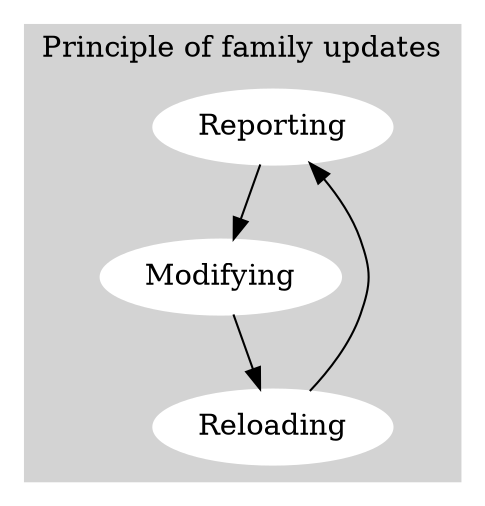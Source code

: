 digraph G {
    subgraph cluster_0 {
        style=filled;
        color=lightgrey;
        node [style=filled,color=white];
        Reporting -> Modifying -> Reloading -> Reporting;
        label = "Principle of family updates";
  }
}